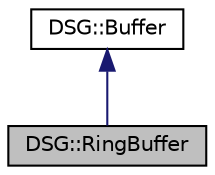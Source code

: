 digraph "DSG::RingBuffer"
{
  edge [fontname="Helvetica",fontsize="10",labelfontname="Helvetica",labelfontsize="10"];
  node [fontname="Helvetica",fontsize="10",shape=record];
  Node1 [label="DSG::RingBuffer",height=0.2,width=0.4,color="black", fillcolor="grey75", style="filled", fontcolor="black"];
  Node2 -> Node1 [dir="back",color="midnightblue",fontsize="10",style="solid"];
  Node2 [label="DSG::Buffer",height=0.2,width=0.4,color="black", fillcolor="white", style="filled",URL="$class_d_s_g_1_1_buffer.html",tooltip="DSG::Buffer - Base Class For DSG::RingBuffer. Not For Direct Use. "];
}
